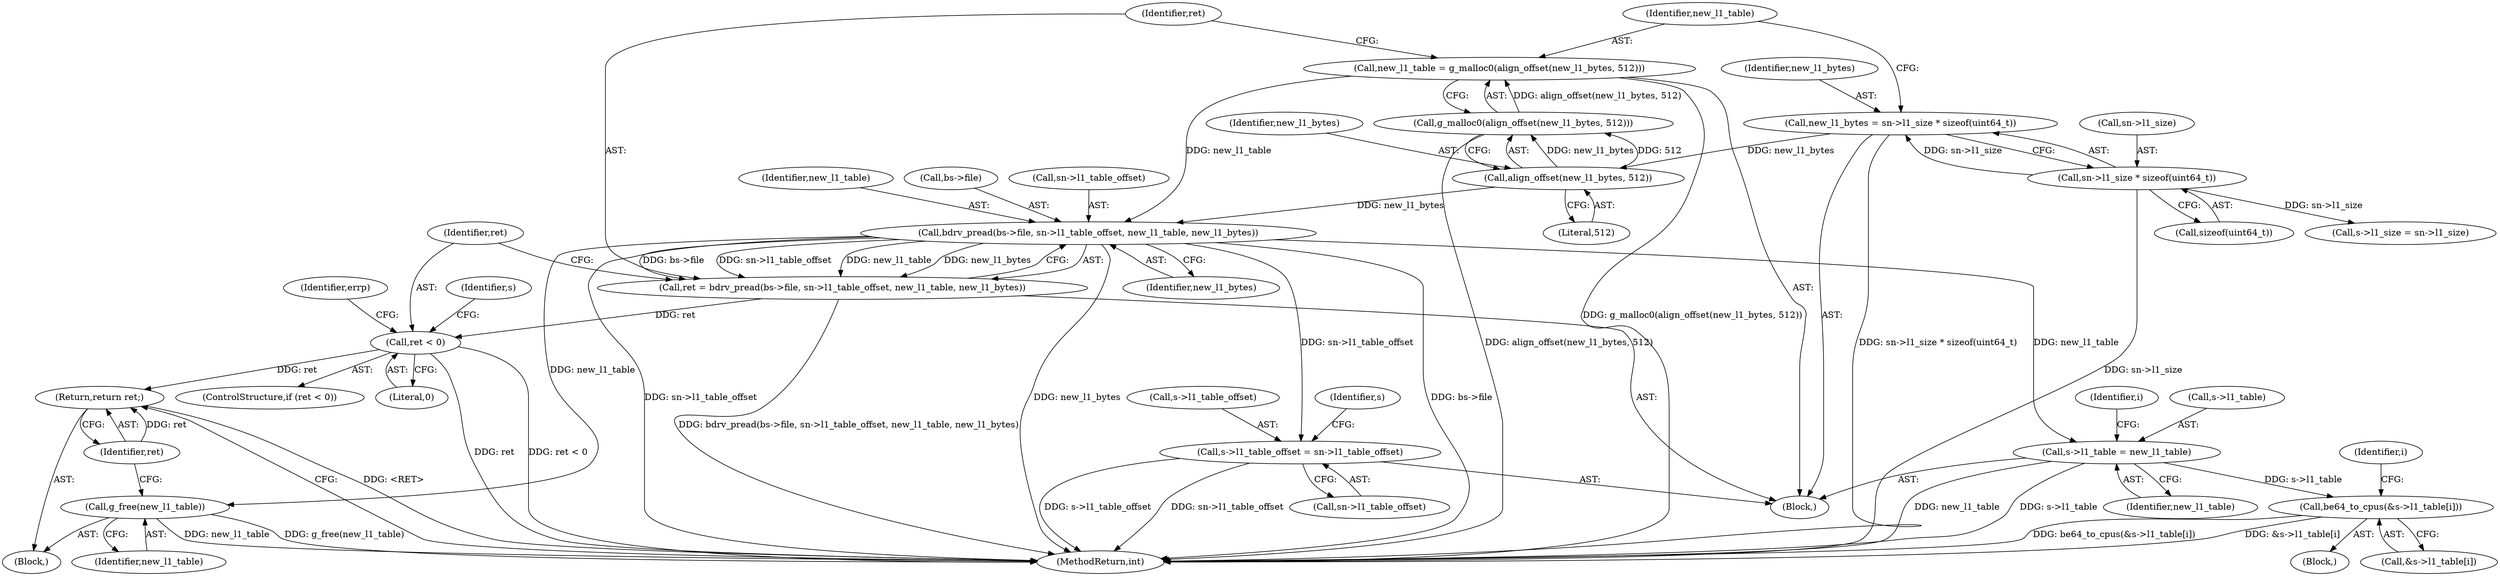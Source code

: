 digraph "0_qemu_c05e4667be91b46ab42b5a11babf8e84d476cc6b@API" {
"1000166" [label="(Call,bdrv_pread(bs->file, sn->l1_table_offset, new_l1_table, new_l1_bytes))"];
"1000158" [label="(Call,new_l1_table = g_malloc0(align_offset(new_l1_bytes, 512)))"];
"1000160" [label="(Call,g_malloc0(align_offset(new_l1_bytes, 512)))"];
"1000161" [label="(Call,align_offset(new_l1_bytes, 512))"];
"1000150" [label="(Call,new_l1_bytes = sn->l1_size * sizeof(uint64_t))"];
"1000152" [label="(Call,sn->l1_size * sizeof(uint64_t))"];
"1000164" [label="(Call,ret = bdrv_pread(bs->file, sn->l1_table_offset, new_l1_table, new_l1_bytes))"];
"1000176" [label="(Call,ret < 0)"];
"1000185" [label="(Return,return ret;)"];
"1000183" [label="(Call,g_free(new_l1_table))"];
"1000198" [label="(Call,s->l1_table_offset = sn->l1_table_offset)"];
"1000205" [label="(Call,s->l1_table = new_l1_table)"];
"1000222" [label="(Call,be64_to_cpus(&s->l1_table[i]))"];
"1000167" [label="(Call,bs->file)"];
"1000183" [label="(Call,g_free(new_l1_table))"];
"1000173" [label="(Identifier,new_l1_table)"];
"1000179" [label="(Block,)"];
"1000223" [label="(Call,&s->l1_table[i])"];
"1000159" [label="(Identifier,new_l1_table)"];
"1000221" [label="(Block,)"];
"1000151" [label="(Identifier,new_l1_bytes)"];
"1000189" [label="(Identifier,s)"];
"1000175" [label="(ControlStructure,if (ret < 0))"];
"1000153" [label="(Call,sn->l1_size)"];
"1000150" [label="(Call,new_l1_bytes = sn->l1_size * sizeof(uint64_t))"];
"1000152" [label="(Call,sn->l1_size * sizeof(uint64_t))"];
"1000198" [label="(Call,s->l1_table_offset = sn->l1_table_offset)"];
"1000174" [label="(Identifier,new_l1_bytes)"];
"1000156" [label="(Call,sizeof(uint64_t))"];
"1000191" [label="(Call,s->l1_size = sn->l1_size)"];
"1000163" [label="(Literal,512)"];
"1000220" [label="(Identifier,i)"];
"1000162" [label="(Identifier,new_l1_bytes)"];
"1000231" [label="(MethodReturn,int)"];
"1000160" [label="(Call,g_malloc0(align_offset(new_l1_bytes, 512)))"];
"1000176" [label="(Call,ret < 0)"];
"1000181" [label="(Identifier,errp)"];
"1000165" [label="(Identifier,ret)"];
"1000166" [label="(Call,bdrv_pread(bs->file, sn->l1_table_offset, new_l1_table, new_l1_bytes))"];
"1000206" [label="(Call,s->l1_table)"];
"1000222" [label="(Call,be64_to_cpus(&s->l1_table[i]))"];
"1000158" [label="(Call,new_l1_table = g_malloc0(align_offset(new_l1_bytes, 512)))"];
"1000209" [label="(Identifier,new_l1_table)"];
"1000212" [label="(Identifier,i)"];
"1000185" [label="(Return,return ret;)"];
"1000177" [label="(Identifier,ret)"];
"1000202" [label="(Call,sn->l1_table_offset)"];
"1000170" [label="(Call,sn->l1_table_offset)"];
"1000164" [label="(Call,ret = bdrv_pread(bs->file, sn->l1_table_offset, new_l1_table, new_l1_bytes))"];
"1000186" [label="(Identifier,ret)"];
"1000178" [label="(Literal,0)"];
"1000205" [label="(Call,s->l1_table = new_l1_table)"];
"1000108" [label="(Block,)"];
"1000161" [label="(Call,align_offset(new_l1_bytes, 512))"];
"1000199" [label="(Call,s->l1_table_offset)"];
"1000207" [label="(Identifier,s)"];
"1000184" [label="(Identifier,new_l1_table)"];
"1000166" -> "1000164"  [label="AST: "];
"1000166" -> "1000174"  [label="CFG: "];
"1000167" -> "1000166"  [label="AST: "];
"1000170" -> "1000166"  [label="AST: "];
"1000173" -> "1000166"  [label="AST: "];
"1000174" -> "1000166"  [label="AST: "];
"1000164" -> "1000166"  [label="CFG: "];
"1000166" -> "1000231"  [label="DDG: bs->file"];
"1000166" -> "1000231"  [label="DDG: sn->l1_table_offset"];
"1000166" -> "1000231"  [label="DDG: new_l1_bytes"];
"1000166" -> "1000164"  [label="DDG: bs->file"];
"1000166" -> "1000164"  [label="DDG: sn->l1_table_offset"];
"1000166" -> "1000164"  [label="DDG: new_l1_table"];
"1000166" -> "1000164"  [label="DDG: new_l1_bytes"];
"1000158" -> "1000166"  [label="DDG: new_l1_table"];
"1000161" -> "1000166"  [label="DDG: new_l1_bytes"];
"1000166" -> "1000183"  [label="DDG: new_l1_table"];
"1000166" -> "1000198"  [label="DDG: sn->l1_table_offset"];
"1000166" -> "1000205"  [label="DDG: new_l1_table"];
"1000158" -> "1000108"  [label="AST: "];
"1000158" -> "1000160"  [label="CFG: "];
"1000159" -> "1000158"  [label="AST: "];
"1000160" -> "1000158"  [label="AST: "];
"1000165" -> "1000158"  [label="CFG: "];
"1000158" -> "1000231"  [label="DDG: g_malloc0(align_offset(new_l1_bytes, 512))"];
"1000160" -> "1000158"  [label="DDG: align_offset(new_l1_bytes, 512)"];
"1000160" -> "1000161"  [label="CFG: "];
"1000161" -> "1000160"  [label="AST: "];
"1000160" -> "1000231"  [label="DDG: align_offset(new_l1_bytes, 512)"];
"1000161" -> "1000160"  [label="DDG: new_l1_bytes"];
"1000161" -> "1000160"  [label="DDG: 512"];
"1000161" -> "1000163"  [label="CFG: "];
"1000162" -> "1000161"  [label="AST: "];
"1000163" -> "1000161"  [label="AST: "];
"1000150" -> "1000161"  [label="DDG: new_l1_bytes"];
"1000150" -> "1000108"  [label="AST: "];
"1000150" -> "1000152"  [label="CFG: "];
"1000151" -> "1000150"  [label="AST: "];
"1000152" -> "1000150"  [label="AST: "];
"1000159" -> "1000150"  [label="CFG: "];
"1000150" -> "1000231"  [label="DDG: sn->l1_size * sizeof(uint64_t)"];
"1000152" -> "1000150"  [label="DDG: sn->l1_size"];
"1000152" -> "1000156"  [label="CFG: "];
"1000153" -> "1000152"  [label="AST: "];
"1000156" -> "1000152"  [label="AST: "];
"1000152" -> "1000231"  [label="DDG: sn->l1_size"];
"1000152" -> "1000191"  [label="DDG: sn->l1_size"];
"1000164" -> "1000108"  [label="AST: "];
"1000165" -> "1000164"  [label="AST: "];
"1000177" -> "1000164"  [label="CFG: "];
"1000164" -> "1000231"  [label="DDG: bdrv_pread(bs->file, sn->l1_table_offset, new_l1_table, new_l1_bytes)"];
"1000164" -> "1000176"  [label="DDG: ret"];
"1000176" -> "1000175"  [label="AST: "];
"1000176" -> "1000178"  [label="CFG: "];
"1000177" -> "1000176"  [label="AST: "];
"1000178" -> "1000176"  [label="AST: "];
"1000181" -> "1000176"  [label="CFG: "];
"1000189" -> "1000176"  [label="CFG: "];
"1000176" -> "1000231"  [label="DDG: ret < 0"];
"1000176" -> "1000231"  [label="DDG: ret"];
"1000176" -> "1000185"  [label="DDG: ret"];
"1000185" -> "1000179"  [label="AST: "];
"1000185" -> "1000186"  [label="CFG: "];
"1000186" -> "1000185"  [label="AST: "];
"1000231" -> "1000185"  [label="CFG: "];
"1000185" -> "1000231"  [label="DDG: <RET>"];
"1000186" -> "1000185"  [label="DDG: ret"];
"1000183" -> "1000179"  [label="AST: "];
"1000183" -> "1000184"  [label="CFG: "];
"1000184" -> "1000183"  [label="AST: "];
"1000186" -> "1000183"  [label="CFG: "];
"1000183" -> "1000231"  [label="DDG: new_l1_table"];
"1000183" -> "1000231"  [label="DDG: g_free(new_l1_table)"];
"1000198" -> "1000108"  [label="AST: "];
"1000198" -> "1000202"  [label="CFG: "];
"1000199" -> "1000198"  [label="AST: "];
"1000202" -> "1000198"  [label="AST: "];
"1000207" -> "1000198"  [label="CFG: "];
"1000198" -> "1000231"  [label="DDG: s->l1_table_offset"];
"1000198" -> "1000231"  [label="DDG: sn->l1_table_offset"];
"1000205" -> "1000108"  [label="AST: "];
"1000205" -> "1000209"  [label="CFG: "];
"1000206" -> "1000205"  [label="AST: "];
"1000209" -> "1000205"  [label="AST: "];
"1000212" -> "1000205"  [label="CFG: "];
"1000205" -> "1000231"  [label="DDG: new_l1_table"];
"1000205" -> "1000231"  [label="DDG: s->l1_table"];
"1000205" -> "1000222"  [label="DDG: s->l1_table"];
"1000222" -> "1000221"  [label="AST: "];
"1000222" -> "1000223"  [label="CFG: "];
"1000223" -> "1000222"  [label="AST: "];
"1000220" -> "1000222"  [label="CFG: "];
"1000222" -> "1000231"  [label="DDG: &s->l1_table[i]"];
"1000222" -> "1000231"  [label="DDG: be64_to_cpus(&s->l1_table[i])"];
}
